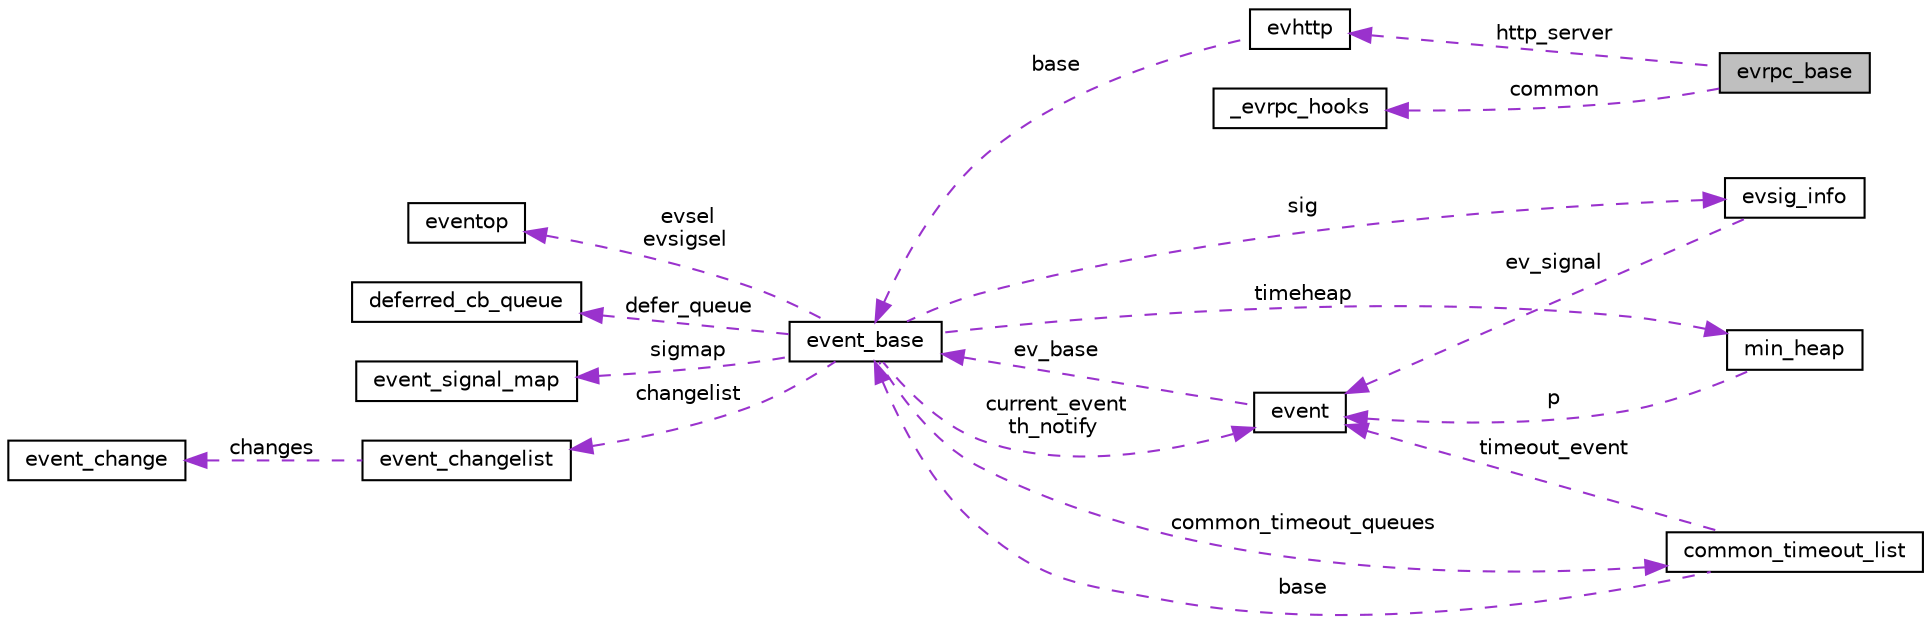 digraph G
{
  edge [fontname="Helvetica",fontsize="10",labelfontname="Helvetica",labelfontsize="10"];
  node [fontname="Helvetica",fontsize="10",shape=record];
  rankdir="LR";
  Node1 [label="evrpc_base",height=0.2,width=0.4,color="black", fillcolor="grey75", style="filled" fontcolor="black"];
  Node2 -> Node1 [dir="back",color="darkorchid3",fontsize="10",style="dashed",label=" common" ];
  Node2 [label="_evrpc_hooks",height=0.2,width=0.4,color="black", fillcolor="white", style="filled",URL="$struct__evrpc__hooks.html"];
  Node3 -> Node1 [dir="back",color="darkorchid3",fontsize="10",style="dashed",label=" http_server" ];
  Node3 [label="evhttp",height=0.2,width=0.4,color="black", fillcolor="white", style="filled",URL="$structevhttp.html"];
  Node4 -> Node3 [dir="back",color="darkorchid3",fontsize="10",style="dashed",label=" base" ];
  Node4 [label="event_base",height=0.2,width=0.4,color="black", fillcolor="white", style="filled",URL="$structevent__base.html"];
  Node5 -> Node4 [dir="back",color="darkorchid3",fontsize="10",style="dashed",label=" evsel\nevsigsel" ];
  Node5 [label="eventop",height=0.2,width=0.4,color="black", fillcolor="white", style="filled",URL="$structeventop.html"];
  Node6 -> Node4 [dir="back",color="darkorchid3",fontsize="10",style="dashed",label=" sig" ];
  Node6 [label="evsig_info",height=0.2,width=0.4,color="black", fillcolor="white", style="filled",URL="$structevsig__info.html"];
  Node7 -> Node6 [dir="back",color="darkorchid3",fontsize="10",style="dashed",label=" ev_signal" ];
  Node7 [label="event",height=0.2,width=0.4,color="black", fillcolor="white", style="filled",URL="$structevent.html"];
  Node4 -> Node7 [dir="back",color="darkorchid3",fontsize="10",style="dashed",label=" ev_base" ];
  Node8 -> Node4 [dir="back",color="darkorchid3",fontsize="10",style="dashed",label=" timeheap" ];
  Node8 [label="min_heap",height=0.2,width=0.4,color="black", fillcolor="white", style="filled",URL="$structmin__heap.html"];
  Node7 -> Node8 [dir="back",color="darkorchid3",fontsize="10",style="dashed",label=" p" ];
  Node9 -> Node4 [dir="back",color="darkorchid3",fontsize="10",style="dashed",label=" defer_queue" ];
  Node9 [label="deferred_cb_queue",height=0.2,width=0.4,color="black", fillcolor="white", style="filled",URL="$structdeferred__cb__queue.html"];
  Node7 -> Node4 [dir="back",color="darkorchid3",fontsize="10",style="dashed",label=" current_event\nth_notify" ];
  Node10 -> Node4 [dir="back",color="darkorchid3",fontsize="10",style="dashed",label=" common_timeout_queues" ];
  Node10 [label="common_timeout_list",height=0.2,width=0.4,color="black", fillcolor="white", style="filled",URL="$structcommon__timeout__list.html"];
  Node7 -> Node10 [dir="back",color="darkorchid3",fontsize="10",style="dashed",label=" timeout_event" ];
  Node4 -> Node10 [dir="back",color="darkorchid3",fontsize="10",style="dashed",label=" base" ];
  Node11 -> Node4 [dir="back",color="darkorchid3",fontsize="10",style="dashed",label=" sigmap" ];
  Node11 [label="event_signal_map",height=0.2,width=0.4,color="black", fillcolor="white", style="filled",URL="$structevent__signal__map.html"];
  Node12 -> Node4 [dir="back",color="darkorchid3",fontsize="10",style="dashed",label=" changelist" ];
  Node12 [label="event_changelist",height=0.2,width=0.4,color="black", fillcolor="white", style="filled",URL="$structevent__changelist.html"];
  Node13 -> Node12 [dir="back",color="darkorchid3",fontsize="10",style="dashed",label=" changes" ];
  Node13 [label="event_change",height=0.2,width=0.4,color="black", fillcolor="white", style="filled",URL="$structevent__change.html"];
}
